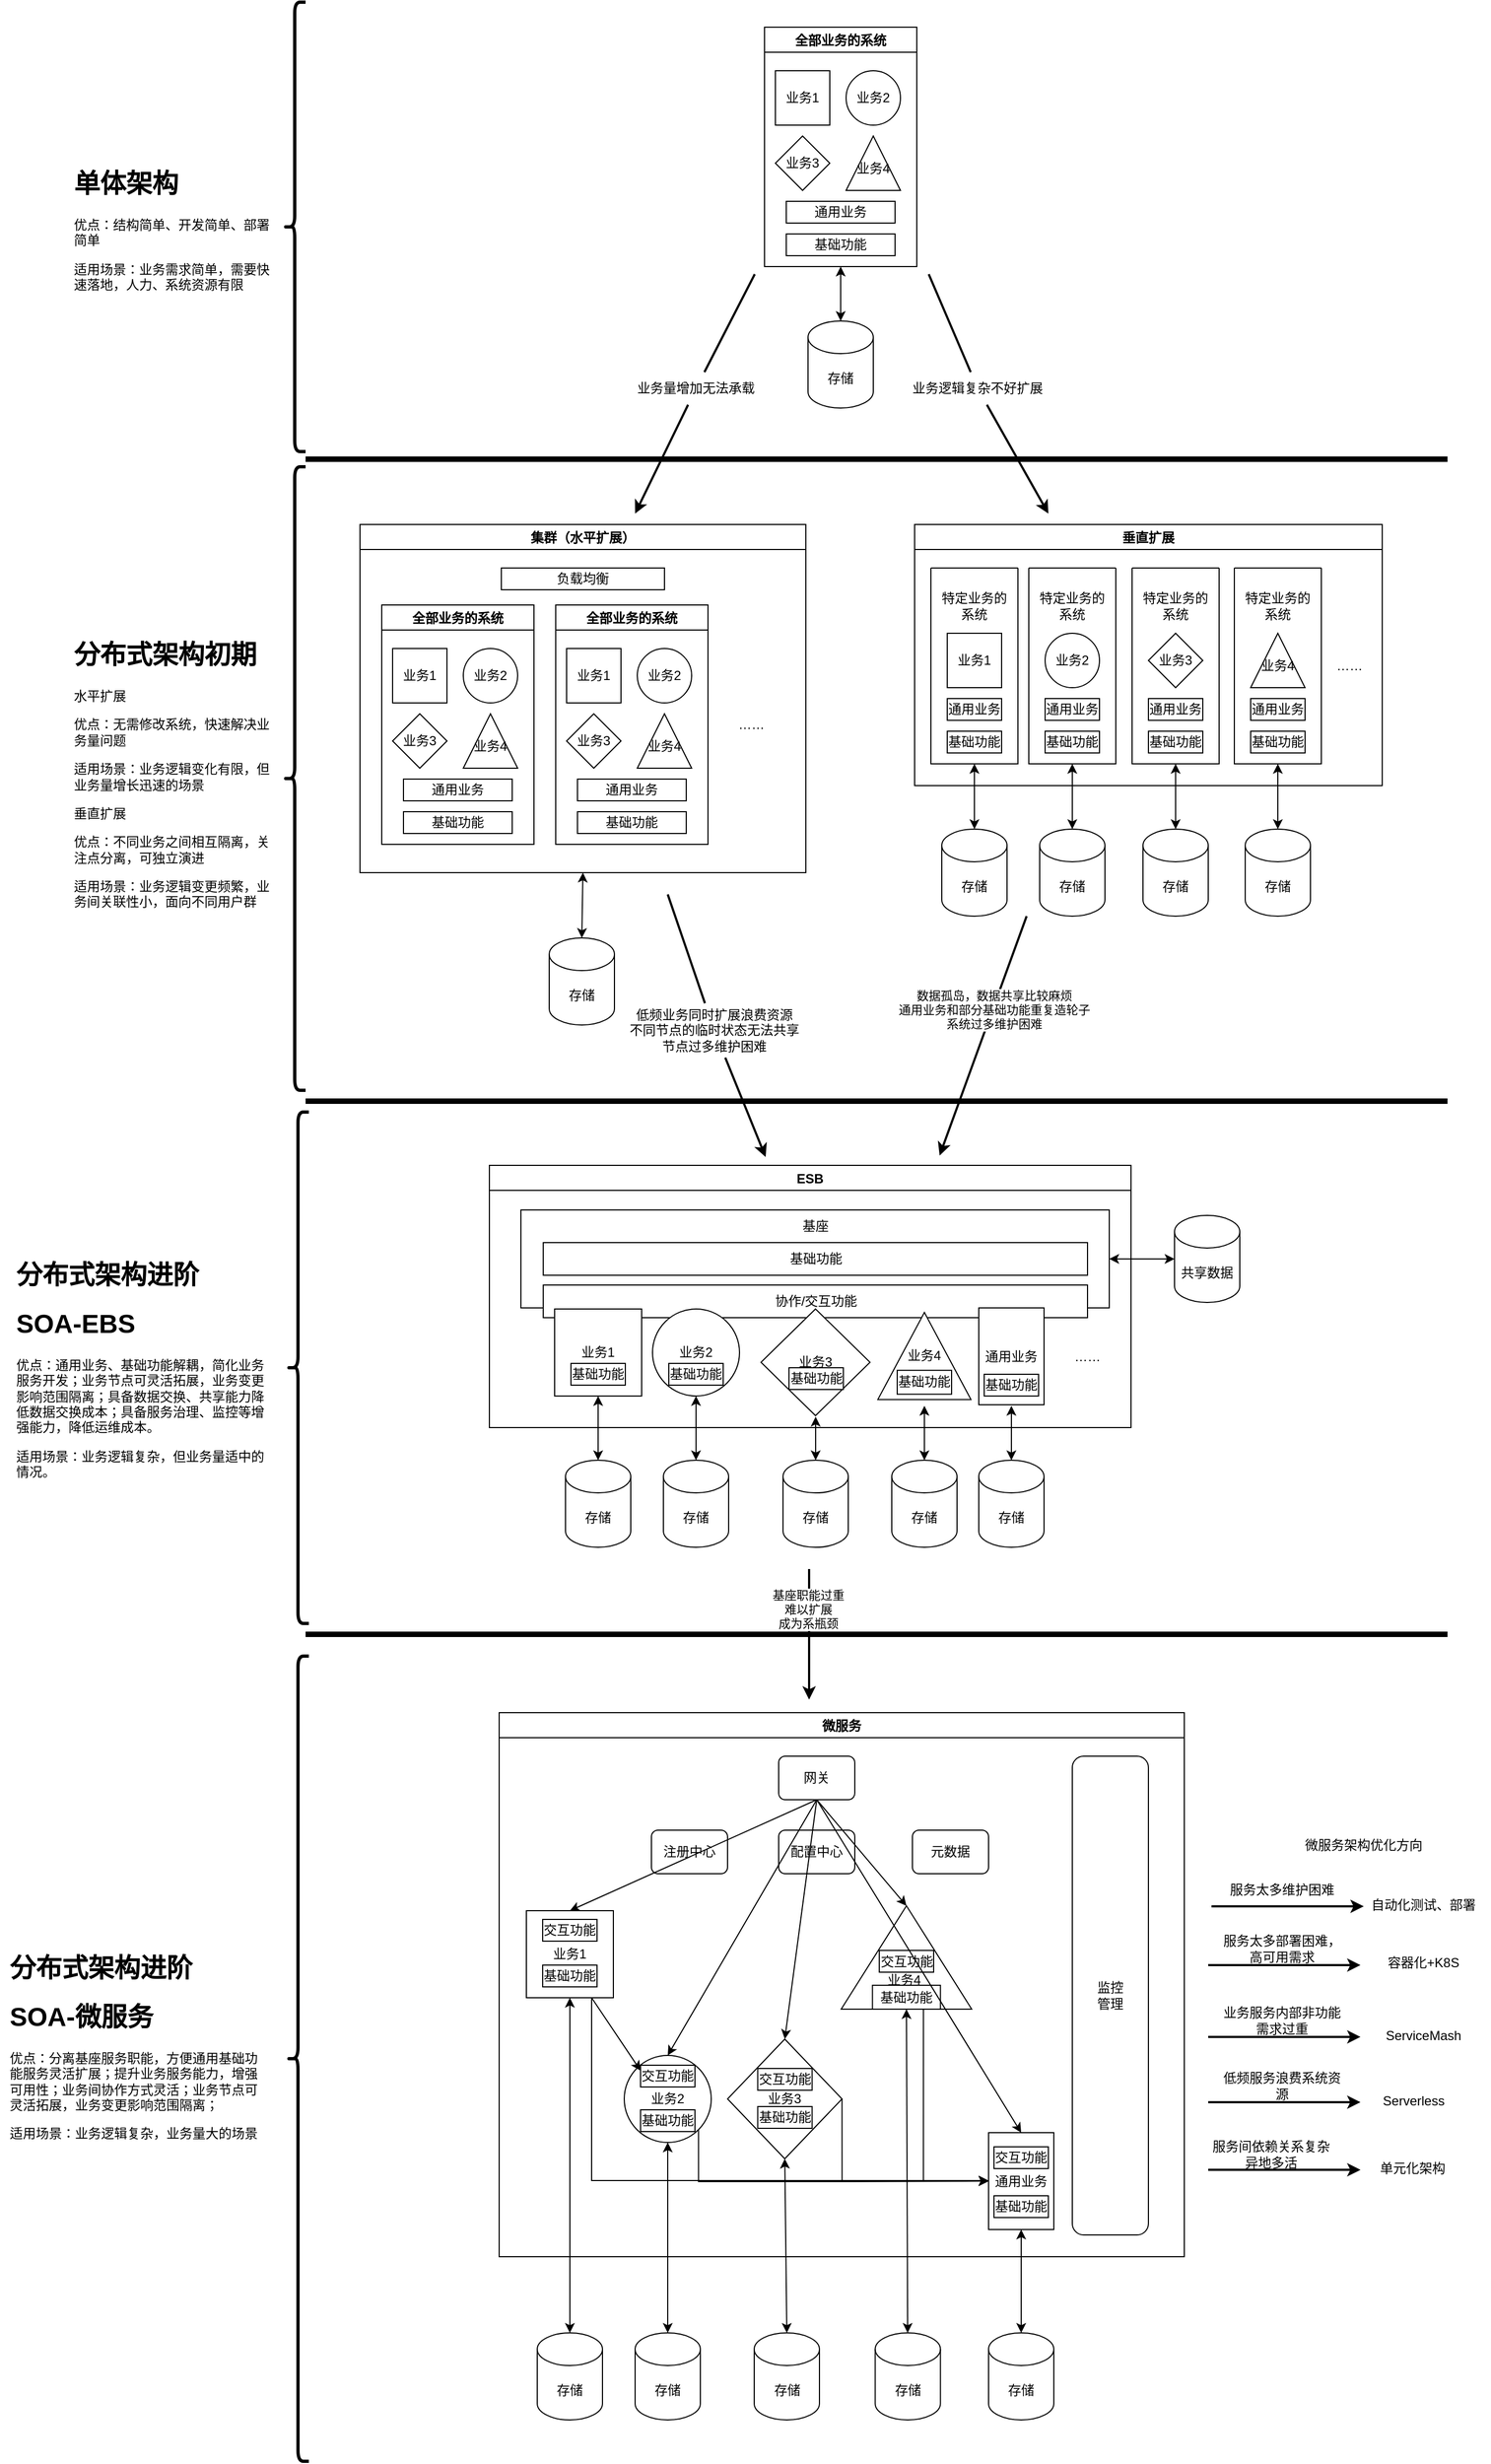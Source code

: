 <mxfile version="20.0.4" type="device"><diagram id="-2mVUmXnl8by7Rh5Vaqa" name="Page-1"><mxGraphModel dx="1008" dy="603" grid="1" gridSize="10" guides="1" tooltips="1" connect="1" arrows="1" fold="1" page="1" pageScale="1" pageWidth="827" pageHeight="1169" math="0" shadow="0"><root><mxCell id="0"/><mxCell id="1" parent="0"/><mxCell id="vmrID__1UD1dEFSgSiRz-28" value="全部业务的系统" style="swimlane;" vertex="1" parent="1"><mxGeometry x="959" y="83" width="140" height="220" as="geometry"/></mxCell><mxCell id="vmrID__1UD1dEFSgSiRz-29" value="业务1" style="whiteSpace=wrap;html=1;aspect=fixed;" vertex="1" parent="vmrID__1UD1dEFSgSiRz-28"><mxGeometry x="10" y="40" width="50" height="50" as="geometry"/></mxCell><mxCell id="vmrID__1UD1dEFSgSiRz-30" value="业务2" style="ellipse;whiteSpace=wrap;html=1;aspect=fixed;" vertex="1" parent="vmrID__1UD1dEFSgSiRz-28"><mxGeometry x="75" y="40" width="50" height="50" as="geometry"/></mxCell><mxCell id="vmrID__1UD1dEFSgSiRz-31" value="业务3" style="rhombus;whiteSpace=wrap;html=1;" vertex="1" parent="vmrID__1UD1dEFSgSiRz-28"><mxGeometry x="10" y="100" width="50" height="50" as="geometry"/></mxCell><mxCell id="vmrID__1UD1dEFSgSiRz-32" value="" style="group" vertex="1" connectable="0" parent="vmrID__1UD1dEFSgSiRz-28"><mxGeometry x="75" y="100" width="50" height="50" as="geometry"/></mxCell><mxCell id="vmrID__1UD1dEFSgSiRz-33" value="" style="triangle;whiteSpace=wrap;html=1;rotation=-90;" vertex="1" parent="vmrID__1UD1dEFSgSiRz-32"><mxGeometry width="50" height="50" as="geometry"/></mxCell><mxCell id="vmrID__1UD1dEFSgSiRz-34" value="业务4" style="text;html=1;strokeColor=none;fillColor=none;align=center;verticalAlign=middle;whiteSpace=wrap;rounded=0;" vertex="1" parent="vmrID__1UD1dEFSgSiRz-32"><mxGeometry x="5" y="20" width="40" height="20" as="geometry"/></mxCell><mxCell id="vmrID__1UD1dEFSgSiRz-43" value="通用业务" style="rounded=0;whiteSpace=wrap;html=1;" vertex="1" parent="vmrID__1UD1dEFSgSiRz-28"><mxGeometry x="20" y="160" width="100" height="20" as="geometry"/></mxCell><mxCell id="vmrID__1UD1dEFSgSiRz-44" value="基础功能" style="rounded=0;whiteSpace=wrap;html=1;" vertex="1" parent="vmrID__1UD1dEFSgSiRz-28"><mxGeometry x="20" y="190" width="100" height="20" as="geometry"/></mxCell><mxCell id="vmrID__1UD1dEFSgSiRz-38" value="集群（水平扩展）" style="swimlane;" vertex="1" parent="1"><mxGeometry x="587" y="540" width="410" height="320" as="geometry"/></mxCell><mxCell id="vmrID__1UD1dEFSgSiRz-45" value="全部业务的系统" style="swimlane;startSize=23;" vertex="1" parent="vmrID__1UD1dEFSgSiRz-38"><mxGeometry x="20" y="74" width="140" height="220" as="geometry"/></mxCell><mxCell id="vmrID__1UD1dEFSgSiRz-46" value="业务1" style="whiteSpace=wrap;html=1;aspect=fixed;" vertex="1" parent="vmrID__1UD1dEFSgSiRz-45"><mxGeometry x="10" y="40" width="50" height="50" as="geometry"/></mxCell><mxCell id="vmrID__1UD1dEFSgSiRz-47" value="业务2" style="ellipse;whiteSpace=wrap;html=1;aspect=fixed;" vertex="1" parent="vmrID__1UD1dEFSgSiRz-45"><mxGeometry x="75" y="40" width="50" height="50" as="geometry"/></mxCell><mxCell id="vmrID__1UD1dEFSgSiRz-48" value="业务3" style="rhombus;whiteSpace=wrap;html=1;" vertex="1" parent="vmrID__1UD1dEFSgSiRz-45"><mxGeometry x="10" y="100" width="50" height="50" as="geometry"/></mxCell><mxCell id="vmrID__1UD1dEFSgSiRz-49" value="" style="group" vertex="1" connectable="0" parent="vmrID__1UD1dEFSgSiRz-45"><mxGeometry x="75" y="100" width="50" height="50" as="geometry"/></mxCell><mxCell id="vmrID__1UD1dEFSgSiRz-50" value="" style="triangle;whiteSpace=wrap;html=1;rotation=-90;" vertex="1" parent="vmrID__1UD1dEFSgSiRz-49"><mxGeometry width="50" height="50" as="geometry"/></mxCell><mxCell id="vmrID__1UD1dEFSgSiRz-51" value="业务4" style="text;html=1;strokeColor=none;fillColor=none;align=center;verticalAlign=middle;whiteSpace=wrap;rounded=0;" vertex="1" parent="vmrID__1UD1dEFSgSiRz-49"><mxGeometry x="5" y="20" width="40" height="20" as="geometry"/></mxCell><mxCell id="vmrID__1UD1dEFSgSiRz-52" value="通用业务" style="rounded=0;whiteSpace=wrap;html=1;" vertex="1" parent="vmrID__1UD1dEFSgSiRz-45"><mxGeometry x="20" y="160" width="100" height="20" as="geometry"/></mxCell><mxCell id="vmrID__1UD1dEFSgSiRz-53" value="基础功能" style="rounded=0;whiteSpace=wrap;html=1;" vertex="1" parent="vmrID__1UD1dEFSgSiRz-45"><mxGeometry x="20" y="190" width="100" height="20" as="geometry"/></mxCell><mxCell id="vmrID__1UD1dEFSgSiRz-54" value="全部业务的系统" style="swimlane;" vertex="1" parent="vmrID__1UD1dEFSgSiRz-38"><mxGeometry x="180" y="74" width="140" height="220" as="geometry"/></mxCell><mxCell id="vmrID__1UD1dEFSgSiRz-55" value="业务1" style="whiteSpace=wrap;html=1;aspect=fixed;" vertex="1" parent="vmrID__1UD1dEFSgSiRz-54"><mxGeometry x="10" y="40" width="50" height="50" as="geometry"/></mxCell><mxCell id="vmrID__1UD1dEFSgSiRz-56" value="业务2" style="ellipse;whiteSpace=wrap;html=1;aspect=fixed;" vertex="1" parent="vmrID__1UD1dEFSgSiRz-54"><mxGeometry x="75" y="40" width="50" height="50" as="geometry"/></mxCell><mxCell id="vmrID__1UD1dEFSgSiRz-57" value="业务3" style="rhombus;whiteSpace=wrap;html=1;" vertex="1" parent="vmrID__1UD1dEFSgSiRz-54"><mxGeometry x="10" y="100" width="50" height="50" as="geometry"/></mxCell><mxCell id="vmrID__1UD1dEFSgSiRz-58" value="" style="group" vertex="1" connectable="0" parent="vmrID__1UD1dEFSgSiRz-54"><mxGeometry x="75" y="100" width="50" height="50" as="geometry"/></mxCell><mxCell id="vmrID__1UD1dEFSgSiRz-59" value="" style="triangle;whiteSpace=wrap;html=1;rotation=-90;" vertex="1" parent="vmrID__1UD1dEFSgSiRz-58"><mxGeometry width="50" height="50" as="geometry"/></mxCell><mxCell id="vmrID__1UD1dEFSgSiRz-60" value="业务4" style="text;html=1;strokeColor=none;fillColor=none;align=center;verticalAlign=middle;whiteSpace=wrap;rounded=0;" vertex="1" parent="vmrID__1UD1dEFSgSiRz-58"><mxGeometry x="5" y="20" width="40" height="20" as="geometry"/></mxCell><mxCell id="vmrID__1UD1dEFSgSiRz-61" value="通用业务" style="rounded=0;whiteSpace=wrap;html=1;" vertex="1" parent="vmrID__1UD1dEFSgSiRz-54"><mxGeometry x="20" y="160" width="100" height="20" as="geometry"/></mxCell><mxCell id="vmrID__1UD1dEFSgSiRz-62" value="基础功能" style="rounded=0;whiteSpace=wrap;html=1;" vertex="1" parent="vmrID__1UD1dEFSgSiRz-54"><mxGeometry x="20" y="190" width="100" height="20" as="geometry"/></mxCell><mxCell id="vmrID__1UD1dEFSgSiRz-65" value="……" style="text;html=1;strokeColor=none;fillColor=none;align=center;verticalAlign=middle;whiteSpace=wrap;rounded=0;" vertex="1" parent="vmrID__1UD1dEFSgSiRz-38"><mxGeometry x="330" y="169" width="60" height="30" as="geometry"/></mxCell><mxCell id="vmrID__1UD1dEFSgSiRz-66" value="负载均衡" style="rounded=0;whiteSpace=wrap;html=1;" vertex="1" parent="vmrID__1UD1dEFSgSiRz-38"><mxGeometry x="130" y="40" width="150" height="20" as="geometry"/></mxCell><mxCell id="vmrID__1UD1dEFSgSiRz-39" value="垂直扩展" style="swimlane;" vertex="1" parent="1"><mxGeometry x="1097" y="540" width="430" height="240" as="geometry"/></mxCell><mxCell id="vmrID__1UD1dEFSgSiRz-92" value="" style="swimlane;startSize=0;" vertex="1" parent="vmrID__1UD1dEFSgSiRz-39"><mxGeometry x="15" y="40" width="80" height="180" as="geometry"/></mxCell><mxCell id="vmrID__1UD1dEFSgSiRz-72" value="业务1" style="whiteSpace=wrap;html=1;aspect=fixed;" vertex="1" parent="vmrID__1UD1dEFSgSiRz-92"><mxGeometry x="15" y="60" width="50" height="50" as="geometry"/></mxCell><mxCell id="vmrID__1UD1dEFSgSiRz-91" value="基础功能" style="rounded=0;whiteSpace=wrap;html=1;" vertex="1" parent="vmrID__1UD1dEFSgSiRz-92"><mxGeometry x="15" y="150" width="50" height="20" as="geometry"/></mxCell><mxCell id="vmrID__1UD1dEFSgSiRz-93" value="特定业务的系统" style="text;html=1;strokeColor=none;fillColor=none;align=center;verticalAlign=middle;whiteSpace=wrap;rounded=0;" vertex="1" parent="vmrID__1UD1dEFSgSiRz-92"><mxGeometry x="5" y="20" width="70" height="30" as="geometry"/></mxCell><mxCell id="vmrID__1UD1dEFSgSiRz-90" value="通用业务" style="rounded=0;whiteSpace=wrap;html=1;" vertex="1" parent="vmrID__1UD1dEFSgSiRz-92"><mxGeometry x="15" y="120" width="50" height="20" as="geometry"/></mxCell><mxCell id="vmrID__1UD1dEFSgSiRz-94" value="" style="swimlane;startSize=0;" vertex="1" parent="vmrID__1UD1dEFSgSiRz-39"><mxGeometry x="105" y="40" width="80" height="180" as="geometry"/></mxCell><mxCell id="vmrID__1UD1dEFSgSiRz-96" value="基础功能" style="rounded=0;whiteSpace=wrap;html=1;" vertex="1" parent="vmrID__1UD1dEFSgSiRz-94"><mxGeometry x="15" y="150" width="50" height="20" as="geometry"/></mxCell><mxCell id="vmrID__1UD1dEFSgSiRz-97" value="特定业务的系统" style="text;html=1;strokeColor=none;fillColor=none;align=center;verticalAlign=middle;whiteSpace=wrap;rounded=0;" vertex="1" parent="vmrID__1UD1dEFSgSiRz-94"><mxGeometry x="5" y="20" width="70" height="30" as="geometry"/></mxCell><mxCell id="vmrID__1UD1dEFSgSiRz-98" value="通用业务" style="rounded=0;whiteSpace=wrap;html=1;" vertex="1" parent="vmrID__1UD1dEFSgSiRz-94"><mxGeometry x="15" y="120" width="50" height="20" as="geometry"/></mxCell><mxCell id="vmrID__1UD1dEFSgSiRz-83" value="业务2" style="ellipse;whiteSpace=wrap;html=1;aspect=fixed;" vertex="1" parent="vmrID__1UD1dEFSgSiRz-94"><mxGeometry x="15" y="60" width="50" height="50" as="geometry"/></mxCell><mxCell id="vmrID__1UD1dEFSgSiRz-104" value="" style="swimlane;startSize=0;" vertex="1" parent="vmrID__1UD1dEFSgSiRz-39"><mxGeometry x="200" y="40" width="80" height="180" as="geometry"/></mxCell><mxCell id="vmrID__1UD1dEFSgSiRz-105" value="基础功能" style="rounded=0;whiteSpace=wrap;html=1;" vertex="1" parent="vmrID__1UD1dEFSgSiRz-104"><mxGeometry x="15" y="150" width="50" height="20" as="geometry"/></mxCell><mxCell id="vmrID__1UD1dEFSgSiRz-106" value="特定业务的系统" style="text;html=1;strokeColor=none;fillColor=none;align=center;verticalAlign=middle;whiteSpace=wrap;rounded=0;" vertex="1" parent="vmrID__1UD1dEFSgSiRz-104"><mxGeometry x="5" y="20" width="70" height="30" as="geometry"/></mxCell><mxCell id="vmrID__1UD1dEFSgSiRz-107" value="通用业务" style="rounded=0;whiteSpace=wrap;html=1;" vertex="1" parent="vmrID__1UD1dEFSgSiRz-104"><mxGeometry x="15" y="120" width="50" height="20" as="geometry"/></mxCell><mxCell id="vmrID__1UD1dEFSgSiRz-89" value="业务3" style="rhombus;whiteSpace=wrap;html=1;" vertex="1" parent="vmrID__1UD1dEFSgSiRz-104"><mxGeometry x="15" y="60" width="50" height="50" as="geometry"/></mxCell><mxCell id="vmrID__1UD1dEFSgSiRz-99" value="" style="swimlane;startSize=0;" vertex="1" parent="vmrID__1UD1dEFSgSiRz-39"><mxGeometry x="294" y="40" width="80" height="180" as="geometry"/></mxCell><mxCell id="vmrID__1UD1dEFSgSiRz-100" value="基础功能" style="rounded=0;whiteSpace=wrap;html=1;" vertex="1" parent="vmrID__1UD1dEFSgSiRz-99"><mxGeometry x="15" y="150" width="50" height="20" as="geometry"/></mxCell><mxCell id="vmrID__1UD1dEFSgSiRz-101" value="特定业务的系统" style="text;html=1;strokeColor=none;fillColor=none;align=center;verticalAlign=middle;whiteSpace=wrap;rounded=0;" vertex="1" parent="vmrID__1UD1dEFSgSiRz-99"><mxGeometry x="5" y="20" width="70" height="30" as="geometry"/></mxCell><mxCell id="vmrID__1UD1dEFSgSiRz-102" value="通用业务" style="rounded=0;whiteSpace=wrap;html=1;" vertex="1" parent="vmrID__1UD1dEFSgSiRz-99"><mxGeometry x="15" y="120" width="50" height="20" as="geometry"/></mxCell><mxCell id="vmrID__1UD1dEFSgSiRz-75" value="" style="group" vertex="1" connectable="0" parent="vmrID__1UD1dEFSgSiRz-99"><mxGeometry x="15" y="60" width="50" height="50" as="geometry"/></mxCell><mxCell id="vmrID__1UD1dEFSgSiRz-76" value="" style="triangle;whiteSpace=wrap;html=1;rotation=-90;" vertex="1" parent="vmrID__1UD1dEFSgSiRz-75"><mxGeometry width="50" height="50" as="geometry"/></mxCell><mxCell id="vmrID__1UD1dEFSgSiRz-77" value="业务4" style="text;html=1;strokeColor=none;fillColor=none;align=center;verticalAlign=middle;whiteSpace=wrap;rounded=0;" vertex="1" parent="vmrID__1UD1dEFSgSiRz-75"><mxGeometry x="5" y="20" width="40" height="20" as="geometry"/></mxCell><mxCell id="vmrID__1UD1dEFSgSiRz-112" value="……" style="text;html=1;strokeColor=none;fillColor=none;align=center;verticalAlign=middle;whiteSpace=wrap;rounded=0;" vertex="1" parent="vmrID__1UD1dEFSgSiRz-39"><mxGeometry x="370" y="115" width="60" height="30" as="geometry"/></mxCell><mxCell id="vmrID__1UD1dEFSgSiRz-40" value="ESB" style="swimlane;" vertex="1" parent="1"><mxGeometry x="706" y="1129" width="590" height="241" as="geometry"/></mxCell><mxCell id="vmrID__1UD1dEFSgSiRz-126" value="" style="rounded=0;whiteSpace=wrap;html=1;" vertex="1" parent="vmrID__1UD1dEFSgSiRz-40"><mxGeometry x="29" y="41" width="541" height="90" as="geometry"/></mxCell><mxCell id="vmrID__1UD1dEFSgSiRz-127" value="基座" style="text;html=1;strokeColor=none;fillColor=none;align=center;verticalAlign=middle;whiteSpace=wrap;rounded=0;" vertex="1" parent="vmrID__1UD1dEFSgSiRz-40"><mxGeometry x="269.75" y="41" width="60" height="30" as="geometry"/></mxCell><mxCell id="vmrID__1UD1dEFSgSiRz-129" value="基础功能" style="rounded=0;whiteSpace=wrap;html=1;" vertex="1" parent="vmrID__1UD1dEFSgSiRz-40"><mxGeometry x="49.5" y="71" width="500.5" height="30" as="geometry"/></mxCell><mxCell id="vmrID__1UD1dEFSgSiRz-128" value="协作/交互功能" style="rounded=0;whiteSpace=wrap;html=1;" vertex="1" parent="vmrID__1UD1dEFSgSiRz-40"><mxGeometry x="49.5" y="110" width="500.5" height="30" as="geometry"/></mxCell><mxCell id="vmrID__1UD1dEFSgSiRz-201" value="……" style="text;html=1;strokeColor=none;fillColor=none;align=center;verticalAlign=middle;whiteSpace=wrap;rounded=0;" vertex="1" parent="vmrID__1UD1dEFSgSiRz-40"><mxGeometry x="520" y="160.5" width="60" height="30" as="geometry"/></mxCell><mxCell id="vmrID__1UD1dEFSgSiRz-161" value="业务2" style="ellipse;whiteSpace=wrap;html=1;aspect=fixed;" vertex="1" parent="vmrID__1UD1dEFSgSiRz-40"><mxGeometry x="150" y="132" width="80" height="80" as="geometry"/></mxCell><mxCell id="vmrID__1UD1dEFSgSiRz-158" value="基础功能" style="rounded=0;whiteSpace=wrap;html=1;" vertex="1" parent="vmrID__1UD1dEFSgSiRz-40"><mxGeometry x="165" y="182" width="50" height="20" as="geometry"/></mxCell><mxCell id="vmrID__1UD1dEFSgSiRz-153" value="业务1" style="whiteSpace=wrap;html=1;aspect=fixed;" vertex="1" parent="vmrID__1UD1dEFSgSiRz-40"><mxGeometry x="60" y="132" width="80" height="80" as="geometry"/></mxCell><mxCell id="vmrID__1UD1dEFSgSiRz-154" value="基础功能" style="rounded=0;whiteSpace=wrap;html=1;" vertex="1" parent="vmrID__1UD1dEFSgSiRz-40"><mxGeometry x="75" y="182" width="50" height="20" as="geometry"/></mxCell><mxCell id="vmrID__1UD1dEFSgSiRz-166" value="业务3" style="rhombus;whiteSpace=wrap;html=1;" vertex="1" parent="vmrID__1UD1dEFSgSiRz-40"><mxGeometry x="249.75" y="132" width="100.25" height="98" as="geometry"/></mxCell><mxCell id="vmrID__1UD1dEFSgSiRz-163" value="基础功能" style="rounded=0;whiteSpace=wrap;html=1;" vertex="1" parent="vmrID__1UD1dEFSgSiRz-40"><mxGeometry x="275.5" y="186" width="50" height="20" as="geometry"/></mxCell><mxCell id="vmrID__1UD1dEFSgSiRz-171" value="" style="group" vertex="1" connectable="0" parent="vmrID__1UD1dEFSgSiRz-40"><mxGeometry x="360" y="148" width="80" height="78" as="geometry"/></mxCell><mxCell id="vmrID__1UD1dEFSgSiRz-184" value="" style="group" vertex="1" connectable="0" parent="vmrID__1UD1dEFSgSiRz-171"><mxGeometry y="-15.6" width="80" height="85.6" as="geometry"/></mxCell><mxCell id="vmrID__1UD1dEFSgSiRz-172" value="" style="triangle;whiteSpace=wrap;html=1;rotation=-90;" vertex="1" parent="vmrID__1UD1dEFSgSiRz-184"><mxGeometry width="80" height="85.6" as="geometry"/></mxCell><mxCell id="vmrID__1UD1dEFSgSiRz-173" value="业务4" style="text;html=1;strokeColor=none;fillColor=none;align=center;verticalAlign=middle;whiteSpace=wrap;rounded=0;" vertex="1" parent="vmrID__1UD1dEFSgSiRz-184"><mxGeometry x="18.0" y="29.631" width="44.0" height="26.338" as="geometry"/></mxCell><mxCell id="vmrID__1UD1dEFSgSiRz-168" value="基础功能" style="rounded=0;whiteSpace=wrap;html=1;" vertex="1" parent="vmrID__1UD1dEFSgSiRz-184"><mxGeometry x="15.0" y="55.969" width="50.0" height="21.949" as="geometry"/></mxCell><mxCell id="vmrID__1UD1dEFSgSiRz-177" value="通用业务" style="rounded=0;whiteSpace=wrap;html=1;" vertex="1" parent="vmrID__1UD1dEFSgSiRz-40"><mxGeometry x="450" y="131" width="60" height="89" as="geometry"/></mxCell><mxCell id="vmrID__1UD1dEFSgSiRz-175" value="基础功能" style="rounded=0;whiteSpace=wrap;html=1;" vertex="1" parent="vmrID__1UD1dEFSgSiRz-40"><mxGeometry x="455" y="192" width="50" height="20" as="geometry"/></mxCell><mxCell id="vmrID__1UD1dEFSgSiRz-41" value="微服务" style="swimlane;" vertex="1" parent="1"><mxGeometry x="715" y="1632" width="630" height="500" as="geometry"/></mxCell><mxCell id="vmrID__1UD1dEFSgSiRz-202" value="网关" style="rounded=1;whiteSpace=wrap;html=1;" vertex="1" parent="vmrID__1UD1dEFSgSiRz-41"><mxGeometry x="257" y="40" width="70" height="40" as="geometry"/></mxCell><mxCell id="vmrID__1UD1dEFSgSiRz-205" value="注册中心" style="rounded=1;whiteSpace=wrap;html=1;" vertex="1" parent="vmrID__1UD1dEFSgSiRz-41"><mxGeometry x="140" y="108" width="70" height="40" as="geometry"/></mxCell><mxCell id="vmrID__1UD1dEFSgSiRz-204" value="元数据" style="rounded=1;whiteSpace=wrap;html=1;" vertex="1" parent="vmrID__1UD1dEFSgSiRz-41"><mxGeometry x="380" y="108" width="70" height="40" as="geometry"/></mxCell><mxCell id="vmrID__1UD1dEFSgSiRz-203" value="配置中心" style="rounded=1;whiteSpace=wrap;html=1;" vertex="1" parent="vmrID__1UD1dEFSgSiRz-41"><mxGeometry x="257" y="108" width="70" height="40" as="geometry"/></mxCell><mxCell id="vmrID__1UD1dEFSgSiRz-289" value="" style="triangle;whiteSpace=wrap;html=1;rotation=-90;" vertex="1" parent="vmrID__1UD1dEFSgSiRz-41"><mxGeometry x="327" y="165" width="95" height="120" as="geometry"/></mxCell><mxCell id="vmrID__1UD1dEFSgSiRz-287" value="交互功能" style="rounded=0;whiteSpace=wrap;html=1;" vertex="1" parent="vmrID__1UD1dEFSgSiRz-41"><mxGeometry x="349.5" y="218.5" width="50" height="20" as="geometry"/></mxCell><mxCell id="vmrID__1UD1dEFSgSiRz-247" value="业务4" style="text;html=1;strokeColor=none;fillColor=none;align=center;verticalAlign=middle;whiteSpace=wrap;rounded=0;" vertex="1" parent="vmrID__1UD1dEFSgSiRz-41"><mxGeometry x="345.25" y="232.501" width="55.0" height="26.338" as="geometry"/></mxCell><mxCell id="vmrID__1UD1dEFSgSiRz-248" value="基础功能" style="rounded=0;whiteSpace=wrap;html=1;" vertex="1" parent="vmrID__1UD1dEFSgSiRz-41"><mxGeometry x="343.25" y="250.549" width="62.5" height="21.949" as="geometry"/></mxCell><mxCell id="vmrID__1UD1dEFSgSiRz-249" value="通用业务" style="rounded=0;whiteSpace=wrap;html=1;" vertex="1" parent="vmrID__1UD1dEFSgSiRz-41"><mxGeometry x="450" y="386" width="60" height="89" as="geometry"/></mxCell><mxCell id="vmrID__1UD1dEFSgSiRz-250" value="基础功能" style="rounded=0;whiteSpace=wrap;html=1;" vertex="1" parent="vmrID__1UD1dEFSgSiRz-41"><mxGeometry x="455" y="444" width="50" height="20" as="geometry"/></mxCell><mxCell id="vmrID__1UD1dEFSgSiRz-291" value="交互功能" style="rounded=0;whiteSpace=wrap;html=1;" vertex="1" parent="vmrID__1UD1dEFSgSiRz-41"><mxGeometry x="455" y="399" width="50" height="20" as="geometry"/></mxCell><mxCell id="vmrID__1UD1dEFSgSiRz-292" value="监控&lt;br&gt;管理" style="rounded=1;whiteSpace=wrap;html=1;" vertex="1" parent="vmrID__1UD1dEFSgSiRz-41"><mxGeometry x="527" y="40" width="70" height="440" as="geometry"/></mxCell><mxCell id="vmrID__1UD1dEFSgSiRz-242" value="业务3" style="rhombus;whiteSpace=wrap;html=1;" vertex="1" parent="vmrID__1UD1dEFSgSiRz-41"><mxGeometry x="210" y="300" width="105.25" height="110" as="geometry"/></mxCell><mxCell id="vmrID__1UD1dEFSgSiRz-243" value="基础功能" style="rounded=0;whiteSpace=wrap;html=1;" vertex="1" parent="vmrID__1UD1dEFSgSiRz-41"><mxGeometry x="237.75" y="362" width="50" height="20" as="geometry"/></mxCell><mxCell id="vmrID__1UD1dEFSgSiRz-286" value="交互功能" style="rounded=0;whiteSpace=wrap;html=1;" vertex="1" parent="vmrID__1UD1dEFSgSiRz-41"><mxGeometry x="237.75" y="327" width="50" height="20" as="geometry"/></mxCell><mxCell id="vmrID__1UD1dEFSgSiRz-238" value="业务2" style="ellipse;whiteSpace=wrap;html=1;aspect=fixed;" vertex="1" parent="vmrID__1UD1dEFSgSiRz-41"><mxGeometry x="115" y="315" width="80" height="80" as="geometry"/></mxCell><mxCell id="vmrID__1UD1dEFSgSiRz-239" value="基础功能" style="rounded=0;whiteSpace=wrap;html=1;" vertex="1" parent="vmrID__1UD1dEFSgSiRz-41"><mxGeometry x="130" y="365" width="50" height="20" as="geometry"/></mxCell><mxCell id="vmrID__1UD1dEFSgSiRz-285" value="交互功能" style="rounded=0;whiteSpace=wrap;html=1;" vertex="1" parent="vmrID__1UD1dEFSgSiRz-41"><mxGeometry x="130" y="324" width="50" height="20" as="geometry"/></mxCell><mxCell id="vmrID__1UD1dEFSgSiRz-296" value="" style="endArrow=classic;html=1;rounded=0;exitX=0.5;exitY=1;exitDx=0;exitDy=0;entryX=0.5;entryY=0;entryDx=0;entryDy=0;" edge="1" parent="vmrID__1UD1dEFSgSiRz-41" source="vmrID__1UD1dEFSgSiRz-202" target="vmrID__1UD1dEFSgSiRz-242"><mxGeometry width="50" height="50" relative="1" as="geometry"><mxPoint x="330" y="240" as="sourcePoint"/><mxPoint x="380" y="190" as="targetPoint"/></mxGeometry></mxCell><mxCell id="vmrID__1UD1dEFSgSiRz-298" value="" style="endArrow=classic;html=1;rounded=0;exitX=0.5;exitY=1;exitDx=0;exitDy=0;entryX=1;entryY=0.5;entryDx=0;entryDy=0;" edge="1" parent="vmrID__1UD1dEFSgSiRz-41" source="vmrID__1UD1dEFSgSiRz-202" target="vmrID__1UD1dEFSgSiRz-289"><mxGeometry width="50" height="50" relative="1" as="geometry"><mxPoint x="330" y="240" as="sourcePoint"/><mxPoint x="380" y="190" as="targetPoint"/></mxGeometry></mxCell><mxCell id="vmrID__1UD1dEFSgSiRz-299" value="" style="endArrow=classic;html=1;rounded=0;exitX=0.5;exitY=1;exitDx=0;exitDy=0;entryX=0.5;entryY=0;entryDx=0;entryDy=0;" edge="1" parent="vmrID__1UD1dEFSgSiRz-41" source="vmrID__1UD1dEFSgSiRz-202" target="vmrID__1UD1dEFSgSiRz-249"><mxGeometry width="50" height="50" relative="1" as="geometry"><mxPoint x="330" y="240" as="sourcePoint"/><mxPoint x="380" y="190" as="targetPoint"/></mxGeometry></mxCell><mxCell id="vmrID__1UD1dEFSgSiRz-301" value="" style="endArrow=classic;html=1;rounded=0;exitX=1;exitY=1;exitDx=0;exitDy=0;entryX=0;entryY=0.5;entryDx=0;entryDy=0;edgeStyle=orthogonalEdgeStyle;" edge="1" parent="vmrID__1UD1dEFSgSiRz-41" source="vmrID__1UD1dEFSgSiRz-238" target="vmrID__1UD1dEFSgSiRz-249"><mxGeometry width="50" height="50" relative="1" as="geometry"><mxPoint x="330" y="320" as="sourcePoint"/><mxPoint x="380" y="270" as="targetPoint"/><Array as="points"><mxPoint x="183" y="431"/><mxPoint x="323" y="431"/></Array></mxGeometry></mxCell><mxCell id="vmrID__1UD1dEFSgSiRz-303" value="" style="endArrow=classic;html=1;rounded=0;exitX=1;exitY=0.5;exitDx=0;exitDy=0;entryX=0;entryY=0.5;entryDx=0;entryDy=0;edgeStyle=orthogonalEdgeStyle;" edge="1" parent="vmrID__1UD1dEFSgSiRz-41" source="vmrID__1UD1dEFSgSiRz-242" target="vmrID__1UD1dEFSgSiRz-249"><mxGeometry width="50" height="50" relative="1" as="geometry"><mxPoint x="330" y="320" as="sourcePoint"/><mxPoint x="380" y="270" as="targetPoint"/><Array as="points"><mxPoint x="315" y="430"/><mxPoint x="383" y="430"/></Array></mxGeometry></mxCell><mxCell id="vmrID__1UD1dEFSgSiRz-305" value="" style="endArrow=classic;html=1;rounded=0;exitX=0.5;exitY=1;exitDx=0;exitDy=0;entryX=0.5;entryY=0;entryDx=0;entryDy=0;" edge="1" parent="vmrID__1UD1dEFSgSiRz-41" source="vmrID__1UD1dEFSgSiRz-202" target="vmrID__1UD1dEFSgSiRz-238"><mxGeometry width="50" height="50" relative="1" as="geometry"><mxPoint x="330" y="160" as="sourcePoint"/><mxPoint x="380" y="110" as="targetPoint"/></mxGeometry></mxCell><mxCell id="vmrID__1UD1dEFSgSiRz-306" value="" style="endArrow=classic;html=1;rounded=0;entryX=0;entryY=0.5;entryDx=0;entryDy=0;exitX=0.75;exitY=1;exitDx=0;exitDy=0;edgeStyle=orthogonalEdgeStyle;" edge="1" parent="vmrID__1UD1dEFSgSiRz-41" source="vmrID__1UD1dEFSgSiRz-248" target="vmrID__1UD1dEFSgSiRz-249"><mxGeometry width="50" height="50" relative="1" as="geometry"><mxPoint x="330" y="410" as="sourcePoint"/><mxPoint x="380" y="360" as="targetPoint"/></mxGeometry></mxCell><mxCell id="vmrID__1UD1dEFSgSiRz-67" value="存储" style="shape=cylinder3;whiteSpace=wrap;html=1;boundedLbl=1;backgroundOutline=1;size=15;" vertex="1" parent="1"><mxGeometry x="999" y="353" width="60" height="80" as="geometry"/></mxCell><mxCell id="vmrID__1UD1dEFSgSiRz-70" value="" style="endArrow=classic;startArrow=classic;html=1;rounded=0;exitX=0.5;exitY=1;exitDx=0;exitDy=0;entryX=0.5;entryY=0;entryDx=0;entryDy=0;entryPerimeter=0;" edge="1" parent="1" source="vmrID__1UD1dEFSgSiRz-28" target="vmrID__1UD1dEFSgSiRz-67"><mxGeometry width="50" height="50" relative="1" as="geometry"><mxPoint x="1179" y="443" as="sourcePoint"/><mxPoint x="1229" y="393" as="targetPoint"/></mxGeometry></mxCell><mxCell id="vmrID__1UD1dEFSgSiRz-113" value="存储" style="shape=cylinder3;whiteSpace=wrap;html=1;boundedLbl=1;backgroundOutline=1;size=15;" vertex="1" parent="1"><mxGeometry x="761" y="920" width="60" height="80" as="geometry"/></mxCell><mxCell id="vmrID__1UD1dEFSgSiRz-115" value="存储" style="shape=cylinder3;whiteSpace=wrap;html=1;boundedLbl=1;backgroundOutline=1;size=15;" vertex="1" parent="1"><mxGeometry x="1307" y="820" width="60" height="80" as="geometry"/></mxCell><mxCell id="vmrID__1UD1dEFSgSiRz-116" value="存储" style="shape=cylinder3;whiteSpace=wrap;html=1;boundedLbl=1;backgroundOutline=1;size=15;" vertex="1" parent="1"><mxGeometry x="1212" y="820" width="60" height="80" as="geometry"/></mxCell><mxCell id="vmrID__1UD1dEFSgSiRz-117" value="存储" style="shape=cylinder3;whiteSpace=wrap;html=1;boundedLbl=1;backgroundOutline=1;size=15;" vertex="1" parent="1"><mxGeometry x="1122" y="820" width="60" height="80" as="geometry"/></mxCell><mxCell id="vmrID__1UD1dEFSgSiRz-118" value="存储" style="shape=cylinder3;whiteSpace=wrap;html=1;boundedLbl=1;backgroundOutline=1;size=15;" vertex="1" parent="1"><mxGeometry x="1401" y="820" width="60" height="80" as="geometry"/></mxCell><mxCell id="vmrID__1UD1dEFSgSiRz-119" value="" style="endArrow=classic;startArrow=classic;html=1;rounded=0;entryX=0.5;entryY=1;entryDx=0;entryDy=0;exitX=0.5;exitY=0;exitDx=0;exitDy=0;exitPerimeter=0;" edge="1" parent="1" source="vmrID__1UD1dEFSgSiRz-113" target="vmrID__1UD1dEFSgSiRz-38"><mxGeometry width="50" height="50" relative="1" as="geometry"><mxPoint x="917" y="1010" as="sourcePoint"/><mxPoint x="967" y="960" as="targetPoint"/></mxGeometry></mxCell><mxCell id="vmrID__1UD1dEFSgSiRz-120" value="" style="endArrow=classic;startArrow=classic;html=1;rounded=0;entryX=0.5;entryY=1;entryDx=0;entryDy=0;exitX=0.5;exitY=0;exitDx=0;exitDy=0;exitPerimeter=0;" edge="1" parent="1" source="vmrID__1UD1dEFSgSiRz-117" target="vmrID__1UD1dEFSgSiRz-92"><mxGeometry width="50" height="50" relative="1" as="geometry"><mxPoint x="987" y="1010" as="sourcePoint"/><mxPoint x="1037" y="960" as="targetPoint"/></mxGeometry></mxCell><mxCell id="vmrID__1UD1dEFSgSiRz-121" value="" style="endArrow=classic;startArrow=classic;html=1;rounded=0;entryX=0.5;entryY=1;entryDx=0;entryDy=0;exitX=0.5;exitY=0;exitDx=0;exitDy=0;exitPerimeter=0;" edge="1" parent="1" source="vmrID__1UD1dEFSgSiRz-116" target="vmrID__1UD1dEFSgSiRz-94"><mxGeometry width="50" height="50" relative="1" as="geometry"><mxPoint x="1197" y="830" as="sourcePoint"/><mxPoint x="1247" y="780" as="targetPoint"/></mxGeometry></mxCell><mxCell id="vmrID__1UD1dEFSgSiRz-122" value="" style="endArrow=classic;startArrow=classic;html=1;rounded=0;entryX=0.5;entryY=1;entryDx=0;entryDy=0;" edge="1" parent="1" source="vmrID__1UD1dEFSgSiRz-115" target="vmrID__1UD1dEFSgSiRz-104"><mxGeometry width="50" height="50" relative="1" as="geometry"><mxPoint x="957" y="1010" as="sourcePoint"/><mxPoint x="1007" y="960" as="targetPoint"/></mxGeometry></mxCell><mxCell id="vmrID__1UD1dEFSgSiRz-123" value="" style="endArrow=classic;startArrow=classic;html=1;rounded=0;entryX=0.5;entryY=1;entryDx=0;entryDy=0;exitX=0.5;exitY=0;exitDx=0;exitDy=0;exitPerimeter=0;" edge="1" parent="1" source="vmrID__1UD1dEFSgSiRz-118" target="vmrID__1UD1dEFSgSiRz-99"><mxGeometry width="50" height="50" relative="1" as="geometry"><mxPoint x="1487" y="1010" as="sourcePoint"/><mxPoint x="1537" y="960" as="targetPoint"/></mxGeometry></mxCell><mxCell id="vmrID__1UD1dEFSgSiRz-187" value="存储" style="shape=cylinder3;whiteSpace=wrap;html=1;boundedLbl=1;backgroundOutline=1;size=15;" vertex="1" parent="1"><mxGeometry x="976" y="1400" width="60" height="80" as="geometry"/></mxCell><mxCell id="vmrID__1UD1dEFSgSiRz-188" value="存储" style="shape=cylinder3;whiteSpace=wrap;html=1;boundedLbl=1;backgroundOutline=1;size=15;" vertex="1" parent="1"><mxGeometry x="866" y="1400" width="60" height="80" as="geometry"/></mxCell><mxCell id="vmrID__1UD1dEFSgSiRz-189" value="存储" style="shape=cylinder3;whiteSpace=wrap;html=1;boundedLbl=1;backgroundOutline=1;size=15;" vertex="1" parent="1"><mxGeometry x="776" y="1400" width="60" height="80" as="geometry"/></mxCell><mxCell id="vmrID__1UD1dEFSgSiRz-190" value="存储" style="shape=cylinder3;whiteSpace=wrap;html=1;boundedLbl=1;backgroundOutline=1;size=15;" vertex="1" parent="1"><mxGeometry x="1076" y="1400" width="60" height="80" as="geometry"/></mxCell><mxCell id="vmrID__1UD1dEFSgSiRz-193" value="存储" style="shape=cylinder3;whiteSpace=wrap;html=1;boundedLbl=1;backgroundOutline=1;size=15;" vertex="1" parent="1"><mxGeometry x="1156" y="1400" width="60" height="80" as="geometry"/></mxCell><mxCell id="vmrID__1UD1dEFSgSiRz-194" value="共享数据" style="shape=cylinder3;whiteSpace=wrap;html=1;boundedLbl=1;backgroundOutline=1;size=15;" vertex="1" parent="1"><mxGeometry x="1336" y="1175" width="60" height="80" as="geometry"/></mxCell><mxCell id="vmrID__1UD1dEFSgSiRz-195" value="" style="endArrow=classic;startArrow=classic;html=1;rounded=0;exitX=0.5;exitY=0;exitDx=0;exitDy=0;exitPerimeter=0;entryX=0.5;entryY=1;entryDx=0;entryDy=0;" edge="1" parent="1" source="vmrID__1UD1dEFSgSiRz-189" target="vmrID__1UD1dEFSgSiRz-153"><mxGeometry width="50" height="50" relative="1" as="geometry"><mxPoint x="1036" y="1440" as="sourcePoint"/><mxPoint x="816" y="1400" as="targetPoint"/></mxGeometry></mxCell><mxCell id="vmrID__1UD1dEFSgSiRz-196" value="" style="endArrow=classic;startArrow=classic;html=1;rounded=0;exitX=0.5;exitY=0;exitDx=0;exitDy=0;exitPerimeter=0;entryX=0.5;entryY=1;entryDx=0;entryDy=0;" edge="1" parent="1" source="vmrID__1UD1dEFSgSiRz-188" target="vmrID__1UD1dEFSgSiRz-161"><mxGeometry width="50" height="50" relative="1" as="geometry"><mxPoint x="1036" y="1440" as="sourcePoint"/><mxPoint x="906" y="1400" as="targetPoint"/></mxGeometry></mxCell><mxCell id="vmrID__1UD1dEFSgSiRz-197" value="" style="endArrow=classic;startArrow=classic;html=1;rounded=0;exitX=0.5;exitY=0;exitDx=0;exitDy=0;exitPerimeter=0;" edge="1" parent="1" source="vmrID__1UD1dEFSgSiRz-187"><mxGeometry width="50" height="50" relative="1" as="geometry"><mxPoint x="1036" y="1440" as="sourcePoint"/><mxPoint x="1006" y="1360" as="targetPoint"/></mxGeometry></mxCell><mxCell id="vmrID__1UD1dEFSgSiRz-198" value="" style="endArrow=classic;startArrow=classic;html=1;rounded=0;" edge="1" parent="1" source="vmrID__1UD1dEFSgSiRz-190"><mxGeometry width="50" height="50" relative="1" as="geometry"><mxPoint x="1036" y="1440" as="sourcePoint"/><mxPoint x="1106" y="1350" as="targetPoint"/></mxGeometry></mxCell><mxCell id="vmrID__1UD1dEFSgSiRz-199" value="" style="endArrow=classic;startArrow=classic;html=1;rounded=0;exitX=0.5;exitY=0;exitDx=0;exitDy=0;exitPerimeter=0;" edge="1" parent="1" source="vmrID__1UD1dEFSgSiRz-193"><mxGeometry width="50" height="50" relative="1" as="geometry"><mxPoint x="1196" y="1450" as="sourcePoint"/><mxPoint x="1186" y="1350" as="targetPoint"/></mxGeometry></mxCell><mxCell id="vmrID__1UD1dEFSgSiRz-200" value="" style="endArrow=classic;startArrow=classic;html=1;rounded=0;entryX=0;entryY=0.5;entryDx=0;entryDy=0;entryPerimeter=0;exitX=1;exitY=0.5;exitDx=0;exitDy=0;" edge="1" parent="1" source="vmrID__1UD1dEFSgSiRz-126" target="vmrID__1UD1dEFSgSiRz-194"><mxGeometry width="50" height="50" relative="1" as="geometry"><mxPoint x="1036" y="1230" as="sourcePoint"/><mxPoint x="1086" y="1180" as="targetPoint"/></mxGeometry></mxCell><mxCell id="vmrID__1UD1dEFSgSiRz-240" value="业务1" style="whiteSpace=wrap;html=1;aspect=fixed;" vertex="1" parent="1"><mxGeometry x="740" y="1814" width="80" height="80" as="geometry"/></mxCell><mxCell id="vmrID__1UD1dEFSgSiRz-241" value="基础功能" style="rounded=0;whiteSpace=wrap;html=1;" vertex="1" parent="1"><mxGeometry x="755" y="1864" width="50" height="20" as="geometry"/></mxCell><mxCell id="vmrID__1UD1dEFSgSiRz-251" value="存储" style="shape=cylinder3;whiteSpace=wrap;html=1;boundedLbl=1;backgroundOutline=1;size=15;" vertex="1" parent="1"><mxGeometry x="949.5" y="2202" width="60" height="80" as="geometry"/></mxCell><mxCell id="vmrID__1UD1dEFSgSiRz-252" value="存储" style="shape=cylinder3;whiteSpace=wrap;html=1;boundedLbl=1;backgroundOutline=1;size=15;" vertex="1" parent="1"><mxGeometry x="840" y="2202" width="60" height="80" as="geometry"/></mxCell><mxCell id="vmrID__1UD1dEFSgSiRz-253" value="存储" style="shape=cylinder3;whiteSpace=wrap;html=1;boundedLbl=1;backgroundOutline=1;size=15;" vertex="1" parent="1"><mxGeometry x="750" y="2202" width="60" height="80" as="geometry"/></mxCell><mxCell id="vmrID__1UD1dEFSgSiRz-254" value="存储" style="shape=cylinder3;whiteSpace=wrap;html=1;boundedLbl=1;backgroundOutline=1;size=15;" vertex="1" parent="1"><mxGeometry x="1060.75" y="2202" width="60" height="80" as="geometry"/></mxCell><mxCell id="vmrID__1UD1dEFSgSiRz-255" value="存储" style="shape=cylinder3;whiteSpace=wrap;html=1;boundedLbl=1;backgroundOutline=1;size=15;" vertex="1" parent="1"><mxGeometry x="1165" y="2202" width="60" height="80" as="geometry"/></mxCell><mxCell id="vmrID__1UD1dEFSgSiRz-256" value="" style="endArrow=classic;startArrow=classic;html=1;rounded=0;exitX=0.5;exitY=0;exitDx=0;exitDy=0;exitPerimeter=0;entryX=0.5;entryY=1;entryDx=0;entryDy=0;" edge="1" parent="1" source="vmrID__1UD1dEFSgSiRz-253" target="vmrID__1UD1dEFSgSiRz-240"><mxGeometry width="50" height="50" relative="1" as="geometry"><mxPoint x="1010" y="2128" as="sourcePoint"/><mxPoint x="790" y="2088" as="targetPoint"/></mxGeometry></mxCell><mxCell id="vmrID__1UD1dEFSgSiRz-257" value="" style="endArrow=classic;startArrow=classic;html=1;rounded=0;exitX=0.5;exitY=0;exitDx=0;exitDy=0;exitPerimeter=0;entryX=0.5;entryY=1;entryDx=0;entryDy=0;" edge="1" parent="1" source="vmrID__1UD1dEFSgSiRz-252" target="vmrID__1UD1dEFSgSiRz-238"><mxGeometry width="50" height="50" relative="1" as="geometry"><mxPoint x="1010" y="2128" as="sourcePoint"/><mxPoint x="880" y="2088" as="targetPoint"/></mxGeometry></mxCell><mxCell id="vmrID__1UD1dEFSgSiRz-258" value="" style="endArrow=classic;startArrow=classic;html=1;rounded=0;exitX=0.5;exitY=0;exitDx=0;exitDy=0;exitPerimeter=0;entryX=0.5;entryY=1;entryDx=0;entryDy=0;" edge="1" parent="1" source="vmrID__1UD1dEFSgSiRz-251" target="vmrID__1UD1dEFSgSiRz-242"><mxGeometry width="50" height="50" relative="1" as="geometry"><mxPoint x="1010" y="2128" as="sourcePoint"/><mxPoint x="980" y="2102" as="targetPoint"/></mxGeometry></mxCell><mxCell id="vmrID__1UD1dEFSgSiRz-259" value="" style="endArrow=classic;startArrow=classic;html=1;rounded=0;entryX=0.5;entryY=1;entryDx=0;entryDy=0;" edge="1" parent="1" source="vmrID__1UD1dEFSgSiRz-254" target="vmrID__1UD1dEFSgSiRz-248"><mxGeometry width="50" height="50" relative="1" as="geometry"><mxPoint x="1010" y="2128" as="sourcePoint"/><mxPoint x="1085" y="2092" as="targetPoint"/></mxGeometry></mxCell><mxCell id="vmrID__1UD1dEFSgSiRz-260" value="" style="endArrow=classic;startArrow=classic;html=1;rounded=0;exitX=0.5;exitY=0;exitDx=0;exitDy=0;exitPerimeter=0;entryX=0.5;entryY=1;entryDx=0;entryDy=0;" edge="1" parent="1" source="vmrID__1UD1dEFSgSiRz-255" target="vmrID__1UD1dEFSgSiRz-249"><mxGeometry width="50" height="50" relative="1" as="geometry"><mxPoint x="1170" y="2138" as="sourcePoint"/><mxPoint x="1160" y="2038" as="targetPoint"/></mxGeometry></mxCell><mxCell id="vmrID__1UD1dEFSgSiRz-284" value="交互功能" style="rounded=0;whiteSpace=wrap;html=1;" vertex="1" parent="1"><mxGeometry x="755" y="1822" width="50" height="20" as="geometry"/></mxCell><mxCell id="vmrID__1UD1dEFSgSiRz-293" value="" style="endArrow=classic;html=1;rounded=0;exitX=0.5;exitY=1;exitDx=0;exitDy=0;entryX=0.5;entryY=0;entryDx=0;entryDy=0;" edge="1" parent="1" source="vmrID__1UD1dEFSgSiRz-202" target="vmrID__1UD1dEFSgSiRz-240"><mxGeometry width="50" height="50" relative="1" as="geometry"><mxPoint x="1045" y="1952" as="sourcePoint"/><mxPoint x="1095" y="1902" as="targetPoint"/></mxGeometry></mxCell><mxCell id="vmrID__1UD1dEFSgSiRz-295" value="" style="endArrow=classic;html=1;rounded=0;exitX=0.75;exitY=1;exitDx=0;exitDy=0;entryX=0;entryY=0.25;entryDx=0;entryDy=0;" edge="1" parent="1" source="vmrID__1UD1dEFSgSiRz-240" target="vmrID__1UD1dEFSgSiRz-285"><mxGeometry width="50" height="50" relative="1" as="geometry"><mxPoint x="1045" y="1872" as="sourcePoint"/><mxPoint x="1095" y="1822" as="targetPoint"/></mxGeometry></mxCell><mxCell id="vmrID__1UD1dEFSgSiRz-302" value="" style="endArrow=classic;html=1;rounded=0;edgeStyle=orthogonalEdgeStyle;exitX=0.75;exitY=1;exitDx=0;exitDy=0;" edge="1" parent="1" source="vmrID__1UD1dEFSgSiRz-240" target="vmrID__1UD1dEFSgSiRz-249"><mxGeometry width="50" height="50" relative="1" as="geometry"><mxPoint x="795" y="1922" as="sourcePoint"/><mxPoint x="1075" y="2016" as="targetPoint"/><Array as="points"><mxPoint x="800" y="2062"/></Array></mxGeometry></mxCell><mxCell id="vmrID__1UD1dEFSgSiRz-309" value="" style="endArrow=none;html=1;rounded=0;strokeWidth=5;" edge="1" parent="1"><mxGeometry width="50" height="50" relative="1" as="geometry"><mxPoint x="537" y="480" as="sourcePoint"/><mxPoint x="1587" y="480" as="targetPoint"/></mxGeometry></mxCell><mxCell id="vmrID__1UD1dEFSgSiRz-310" value="" style="endArrow=none;html=1;rounded=0;strokeWidth=5;" edge="1" parent="1"><mxGeometry width="50" height="50" relative="1" as="geometry"><mxPoint x="537" y="1070" as="sourcePoint"/><mxPoint x="1587" y="1070" as="targetPoint"/></mxGeometry></mxCell><mxCell id="vmrID__1UD1dEFSgSiRz-311" value="" style="endArrow=none;html=1;rounded=0;strokeWidth=5;" edge="1" parent="1"><mxGeometry width="50" height="50" relative="1" as="geometry"><mxPoint x="537" y="1560" as="sourcePoint"/><mxPoint x="1587" y="1560" as="targetPoint"/></mxGeometry></mxCell><mxCell id="vmrID__1UD1dEFSgSiRz-312" value="" style="shape=curlyBracket;whiteSpace=wrap;html=1;rounded=1;strokeWidth=3;" vertex="1" parent="1"><mxGeometry x="517" y="60" width="20" height="413" as="geometry"/></mxCell><mxCell id="vmrID__1UD1dEFSgSiRz-313" value="&lt;h1&gt;单体架构&lt;/h1&gt;&lt;p&gt;优点：结构简单、开发简单、部署简单&lt;/p&gt;&lt;p&gt;适用场景：业务需求简单，需要快速落地，人力、系统资源有限&lt;/p&gt;" style="text;html=1;strokeColor=none;fillColor=none;spacing=5;spacingTop=-20;whiteSpace=wrap;overflow=hidden;rounded=0;" vertex="1" parent="1"><mxGeometry x="319" y="206.5" width="190" height="120" as="geometry"/></mxCell><mxCell id="vmrID__1UD1dEFSgSiRz-314" value="" style="endArrow=classic;html=1;rounded=0;strokeWidth=2;startArrow=none;" edge="1" parent="1" source="vmrID__1UD1dEFSgSiRz-319"><mxGeometry width="50" height="50" relative="1" as="geometry"><mxPoint x="950" y="310" as="sourcePoint"/><mxPoint x="840" y="530" as="targetPoint"/></mxGeometry></mxCell><mxCell id="vmrID__1UD1dEFSgSiRz-315" value="" style="endArrow=classic;html=1;rounded=0;strokeWidth=2;startArrow=none;" edge="1" parent="1" source="vmrID__1UD1dEFSgSiRz-320"><mxGeometry width="50" height="50" relative="1" as="geometry"><mxPoint x="1110" y="310" as="sourcePoint"/><mxPoint x="1220" y="530" as="targetPoint"/></mxGeometry></mxCell><mxCell id="vmrID__1UD1dEFSgSiRz-316" value="&lt;h1&gt;分布式架构初期&lt;/h1&gt;&lt;p&gt;水平扩展&lt;/p&gt;&lt;p&gt;优点：无需修改系统，快速解决业务量问题&lt;/p&gt;&lt;p&gt;适用场景：业务逻辑变化有限，但业务量增长迅速的场景&lt;/p&gt;&lt;p&gt;垂直扩展&lt;/p&gt;&lt;p&gt;优点：不同业务之&lt;span style=&quot;background-color: initial;&quot;&gt;间相互隔离，关注点分离，可独立演进&lt;/span&gt;&lt;/p&gt;&lt;p&gt;适用场景：业务逻辑变更频繁，业务间关联性小，面向不同用户群&lt;/p&gt;" style="text;html=1;strokeColor=none;fillColor=none;spacing=5;spacingTop=-20;whiteSpace=wrap;overflow=hidden;rounded=0;" vertex="1" parent="1"><mxGeometry x="319" y="640" width="190" height="270" as="geometry"/></mxCell><mxCell id="vmrID__1UD1dEFSgSiRz-317" value="" style="shape=curlyBracket;whiteSpace=wrap;html=1;rounded=1;strokeWidth=3;" vertex="1" parent="1"><mxGeometry x="517" y="487" width="20" height="573" as="geometry"/></mxCell><mxCell id="vmrID__1UD1dEFSgSiRz-321" value="" style="endArrow=classic;html=1;rounded=0;strokeWidth=2;startArrow=none;" edge="1" parent="1" source="vmrID__1UD1dEFSgSiRz-323"><mxGeometry width="50" height="50" relative="1" as="geometry"><mxPoint x="870" y="880" as="sourcePoint"/><mxPoint x="960" y="1121.333" as="targetPoint"/></mxGeometry></mxCell><mxCell id="vmrID__1UD1dEFSgSiRz-322" value="" style="endArrow=classic;html=1;rounded=0;strokeWidth=2;" edge="1" parent="1"><mxGeometry width="50" height="50" relative="1" as="geometry"><mxPoint x="1200" y="900" as="sourcePoint"/><mxPoint x="1120" y="1120" as="targetPoint"/></mxGeometry></mxCell><mxCell id="vmrID__1UD1dEFSgSiRz-333" value="&lt;div&gt;&lt;span style=&quot;font-size: 11px;&quot;&gt;数据孤岛，数据共享比较麻烦&lt;/span&gt;&lt;/div&gt;&lt;div&gt;&lt;span style=&quot;font-size: 11px;&quot;&gt;通用业务和部分基础功能重复造轮子&lt;/span&gt;&lt;/div&gt;&lt;div&gt;&lt;span style=&quot;font-size: 11px;&quot;&gt;系统过多维护困难&lt;/span&gt;&lt;/div&gt;" style="edgeLabel;html=1;align=center;verticalAlign=middle;resizable=0;points=[];" vertex="1" connectable="0" parent="vmrID__1UD1dEFSgSiRz-322"><mxGeometry x="-0.221" y="1" relative="1" as="geometry"><mxPoint as="offset"/></mxGeometry></mxCell><mxCell id="vmrID__1UD1dEFSgSiRz-323" value="低频业务同时扩展浪费资源&lt;br&gt;不同节点的临时状态无法共享&lt;br&gt;节点过多维护困难" style="text;html=1;strokeColor=none;fillColor=none;align=center;verticalAlign=middle;whiteSpace=wrap;rounded=0;" vertex="1" parent="1"><mxGeometry x="822.75" y="980" width="180" height="50" as="geometry"/></mxCell><mxCell id="vmrID__1UD1dEFSgSiRz-324" value="" style="endArrow=none;html=1;rounded=0;strokeWidth=2;" edge="1" parent="1" target="vmrID__1UD1dEFSgSiRz-323"><mxGeometry width="50" height="50" relative="1" as="geometry"><mxPoint x="870" y="880" as="sourcePoint"/><mxPoint x="960" y="1121.333" as="targetPoint"/></mxGeometry></mxCell><mxCell id="vmrID__1UD1dEFSgSiRz-319" value="业务量增加无法承载" style="text;html=1;strokeColor=none;fillColor=none;align=center;verticalAlign=middle;whiteSpace=wrap;rounded=0;" vertex="1" parent="1"><mxGeometry x="831" y="400" width="130" height="30" as="geometry"/></mxCell><mxCell id="vmrID__1UD1dEFSgSiRz-325" value="" style="endArrow=none;html=1;rounded=0;strokeWidth=2;" edge="1" parent="1" target="vmrID__1UD1dEFSgSiRz-319"><mxGeometry width="50" height="50" relative="1" as="geometry"><mxPoint x="950" y="310" as="sourcePoint"/><mxPoint x="840" y="530" as="targetPoint"/></mxGeometry></mxCell><mxCell id="vmrID__1UD1dEFSgSiRz-320" value="业务逻辑复杂不好扩展" style="text;html=1;strokeColor=none;fillColor=none;align=center;verticalAlign=middle;whiteSpace=wrap;rounded=0;" vertex="1" parent="1"><mxGeometry x="1081" y="400" width="148" height="30" as="geometry"/></mxCell><mxCell id="vmrID__1UD1dEFSgSiRz-326" value="" style="endArrow=none;html=1;rounded=0;strokeWidth=2;" edge="1" parent="1" target="vmrID__1UD1dEFSgSiRz-320"><mxGeometry width="50" height="50" relative="1" as="geometry"><mxPoint x="1110" y="310" as="sourcePoint"/><mxPoint x="1220" y="530" as="targetPoint"/></mxGeometry></mxCell><mxCell id="vmrID__1UD1dEFSgSiRz-328" value="" style="endArrow=classic;html=1;rounded=0;strokeWidth=2;" edge="1" parent="1"><mxGeometry width="50" height="50" relative="1" as="geometry"><mxPoint x="1000" y="1500" as="sourcePoint"/><mxPoint x="1000" y="1620" as="targetPoint"/></mxGeometry></mxCell><mxCell id="vmrID__1UD1dEFSgSiRz-332" value="&lt;div&gt;&lt;span style=&quot;font-size: 11px;&quot;&gt;基座职能过重&lt;/span&gt;&lt;/div&gt;&lt;div&gt;&lt;span style=&quot;font-size: 11px;&quot;&gt;难以扩展&lt;/span&gt;&lt;/div&gt;&lt;div&gt;&lt;span style=&quot;font-size: 11px;&quot;&gt;成为系瓶颈&lt;/span&gt;&lt;/div&gt;" style="edgeLabel;html=1;align=center;verticalAlign=middle;resizable=0;points=[];" vertex="1" connectable="0" parent="vmrID__1UD1dEFSgSiRz-328"><mxGeometry x="-0.394" relative="1" as="geometry"><mxPoint x="-1" as="offset"/></mxGeometry></mxCell><mxCell id="vmrID__1UD1dEFSgSiRz-330" value="" style="endArrow=classic;html=1;rounded=0;strokeWidth=2;" edge="1" parent="1"><mxGeometry width="50" height="50" relative="1" as="geometry"><mxPoint x="1370" y="1810" as="sourcePoint"/><mxPoint x="1510" y="1810" as="targetPoint"/></mxGeometry></mxCell><mxCell id="vmrID__1UD1dEFSgSiRz-334" value="" style="shape=curlyBracket;whiteSpace=wrap;html=1;rounded=1;strokeWidth=3;" vertex="1" parent="1"><mxGeometry x="520" y="1080" width="20" height="470" as="geometry"/></mxCell><mxCell id="vmrID__1UD1dEFSgSiRz-335" style="edgeStyle=orthogonalEdgeStyle;rounded=0;orthogonalLoop=1;jettySize=auto;html=1;exitX=0.5;exitY=1;exitDx=0;exitDy=0;strokeWidth=2;" edge="1" parent="1" source="vmrID__1UD1dEFSgSiRz-334" target="vmrID__1UD1dEFSgSiRz-334"><mxGeometry relative="1" as="geometry"/></mxCell><mxCell id="vmrID__1UD1dEFSgSiRz-336" value="&lt;h1&gt;分布式架构进阶&lt;/h1&gt;&lt;h1&gt;SOA-EBS&lt;/h1&gt;&lt;p&gt;优点：通用业务、基础功能解耦，简化业务服务开发；业务节点可灵活拓展，业务变更影响范围隔离；具备数据交换、共享能力降低数据交换成本；具备服务治理、监控等增强能力，降低运维成本。&lt;/p&gt;&lt;p&gt;适用场景：业务逻辑复杂，但业务量适中的情况。&lt;/p&gt;" style="text;html=1;strokeColor=none;fillColor=none;spacing=5;spacingTop=-20;whiteSpace=wrap;overflow=hidden;rounded=0;shadow=1;" vertex="1" parent="1"><mxGeometry x="266" y="1210" width="243" height="210" as="geometry"/></mxCell><mxCell id="vmrID__1UD1dEFSgSiRz-337" value="" style="shape=curlyBracket;whiteSpace=wrap;html=1;rounded=1;strokeWidth=3;" vertex="1" parent="1"><mxGeometry x="520" y="1580" width="20" height="740" as="geometry"/></mxCell><mxCell id="vmrID__1UD1dEFSgSiRz-338" value="&lt;h1&gt;分布式架构进阶&lt;/h1&gt;&lt;h1&gt;SOA-微服务&lt;/h1&gt;&lt;p&gt;优点：分离基座服务职能，方便通用基础功能服务灵活扩展；提升业务服务能力，增强可用性；业务间协作方式灵活；业务节点可灵活拓展，业务变更影响范围隔离；&lt;/p&gt;&lt;p&gt;适用场景：业务逻辑复杂，业务量大的场景&lt;/p&gt;" style="text;html=1;strokeColor=none;fillColor=none;spacing=5;spacingTop=-20;whiteSpace=wrap;overflow=hidden;rounded=0;shadow=1;" vertex="1" parent="1"><mxGeometry x="260" y="1847" width="243" height="206" as="geometry"/></mxCell><mxCell id="vmrID__1UD1dEFSgSiRz-339" value="" style="endArrow=classic;html=1;rounded=0;strokeWidth=2;" edge="1" parent="1"><mxGeometry width="50" height="50" relative="1" as="geometry"><mxPoint x="1367" y="1864" as="sourcePoint"/><mxPoint x="1507" y="1864" as="targetPoint"/></mxGeometry></mxCell><mxCell id="vmrID__1UD1dEFSgSiRz-340" value="服务太多维护困难" style="text;html=1;strokeColor=none;fillColor=none;align=center;verticalAlign=middle;whiteSpace=wrap;rounded=0;shadow=1;" vertex="1" parent="1"><mxGeometry x="1380" y="1780" width="110" height="30" as="geometry"/></mxCell><mxCell id="vmrID__1UD1dEFSgSiRz-341" value="服务太多部署困难，高可用需求" style="text;html=1;strokeColor=none;fillColor=none;align=center;verticalAlign=middle;whiteSpace=wrap;rounded=0;shadow=1;" vertex="1" parent="1"><mxGeometry x="1380" y="1834" width="110" height="30" as="geometry"/></mxCell><mxCell id="vmrID__1UD1dEFSgSiRz-342" value="" style="endArrow=classic;html=1;rounded=0;strokeWidth=2;" edge="1" parent="1"><mxGeometry width="50" height="50" relative="1" as="geometry"><mxPoint x="1367" y="1930" as="sourcePoint"/><mxPoint x="1507" y="1930" as="targetPoint"/></mxGeometry></mxCell><mxCell id="vmrID__1UD1dEFSgSiRz-343" value="业务服务内部非功能需求过重" style="text;html=1;strokeColor=none;fillColor=none;align=center;verticalAlign=middle;whiteSpace=wrap;rounded=0;shadow=1;" vertex="1" parent="1"><mxGeometry x="1380" y="1900" width="110" height="30" as="geometry"/></mxCell><mxCell id="vmrID__1UD1dEFSgSiRz-344" value="" style="endArrow=classic;html=1;rounded=0;strokeWidth=2;" edge="1" parent="1"><mxGeometry width="50" height="50" relative="1" as="geometry"><mxPoint x="1367" y="1990" as="sourcePoint"/><mxPoint x="1507" y="1990" as="targetPoint"/></mxGeometry></mxCell><mxCell id="vmrID__1UD1dEFSgSiRz-345" value="低频服务浪费系统资源" style="text;html=1;strokeColor=none;fillColor=none;align=center;verticalAlign=middle;whiteSpace=wrap;rounded=0;shadow=1;" vertex="1" parent="1"><mxGeometry x="1380" y="1960" width="110" height="30" as="geometry"/></mxCell><mxCell id="vmrID__1UD1dEFSgSiRz-346" value="" style="endArrow=classic;html=1;rounded=0;strokeWidth=2;" edge="1" parent="1"><mxGeometry width="50" height="50" relative="1" as="geometry"><mxPoint x="1367" y="2052.17" as="sourcePoint"/><mxPoint x="1507" y="2052.17" as="targetPoint"/></mxGeometry></mxCell><mxCell id="vmrID__1UD1dEFSgSiRz-347" value="服务间依赖关系复杂&lt;br&gt;异地多活" style="text;html=1;strokeColor=none;fillColor=none;align=center;verticalAlign=middle;whiteSpace=wrap;rounded=0;shadow=1;" vertex="1" parent="1"><mxGeometry x="1360" y="2023" width="130" height="30" as="geometry"/></mxCell><mxCell id="vmrID__1UD1dEFSgSiRz-351" value="自动化测试、部署" style="text;html=1;strokeColor=none;fillColor=none;align=center;verticalAlign=middle;whiteSpace=wrap;rounded=0;shadow=1;" vertex="1" parent="1"><mxGeometry x="1510" y="1790" width="110" height="37" as="geometry"/></mxCell><mxCell id="vmrID__1UD1dEFSgSiRz-352" value="容器化+K8S" style="text;html=1;strokeColor=none;fillColor=none;align=center;verticalAlign=middle;whiteSpace=wrap;rounded=0;shadow=1;" vertex="1" parent="1"><mxGeometry x="1520" y="1847" width="90" height="30" as="geometry"/></mxCell><mxCell id="vmrID__1UD1dEFSgSiRz-353" value="ServiceMash" style="text;html=1;strokeColor=none;fillColor=none;align=center;verticalAlign=middle;whiteSpace=wrap;rounded=0;shadow=1;" vertex="1" parent="1"><mxGeometry x="1520" y="1914" width="90" height="30" as="geometry"/></mxCell><mxCell id="vmrID__1UD1dEFSgSiRz-354" value="Serverless" style="text;html=1;strokeColor=none;fillColor=none;align=center;verticalAlign=middle;whiteSpace=wrap;rounded=0;shadow=1;" vertex="1" parent="1"><mxGeometry x="1511" y="1974" width="90" height="30" as="geometry"/></mxCell><mxCell id="vmrID__1UD1dEFSgSiRz-355" value="单元化架构" style="text;html=1;strokeColor=none;fillColor=none;align=center;verticalAlign=middle;whiteSpace=wrap;rounded=0;shadow=1;" vertex="1" parent="1"><mxGeometry x="1520" y="2036" width="70" height="30" as="geometry"/></mxCell><mxCell id="vmrID__1UD1dEFSgSiRz-356" value="微服务架构优化方向" style="text;html=1;strokeColor=none;fillColor=none;align=center;verticalAlign=middle;whiteSpace=wrap;rounded=0;shadow=1;" vertex="1" parent="1"><mxGeometry x="1450" y="1739" width="120" height="30" as="geometry"/></mxCell></root></mxGraphModel></diagram></mxfile>